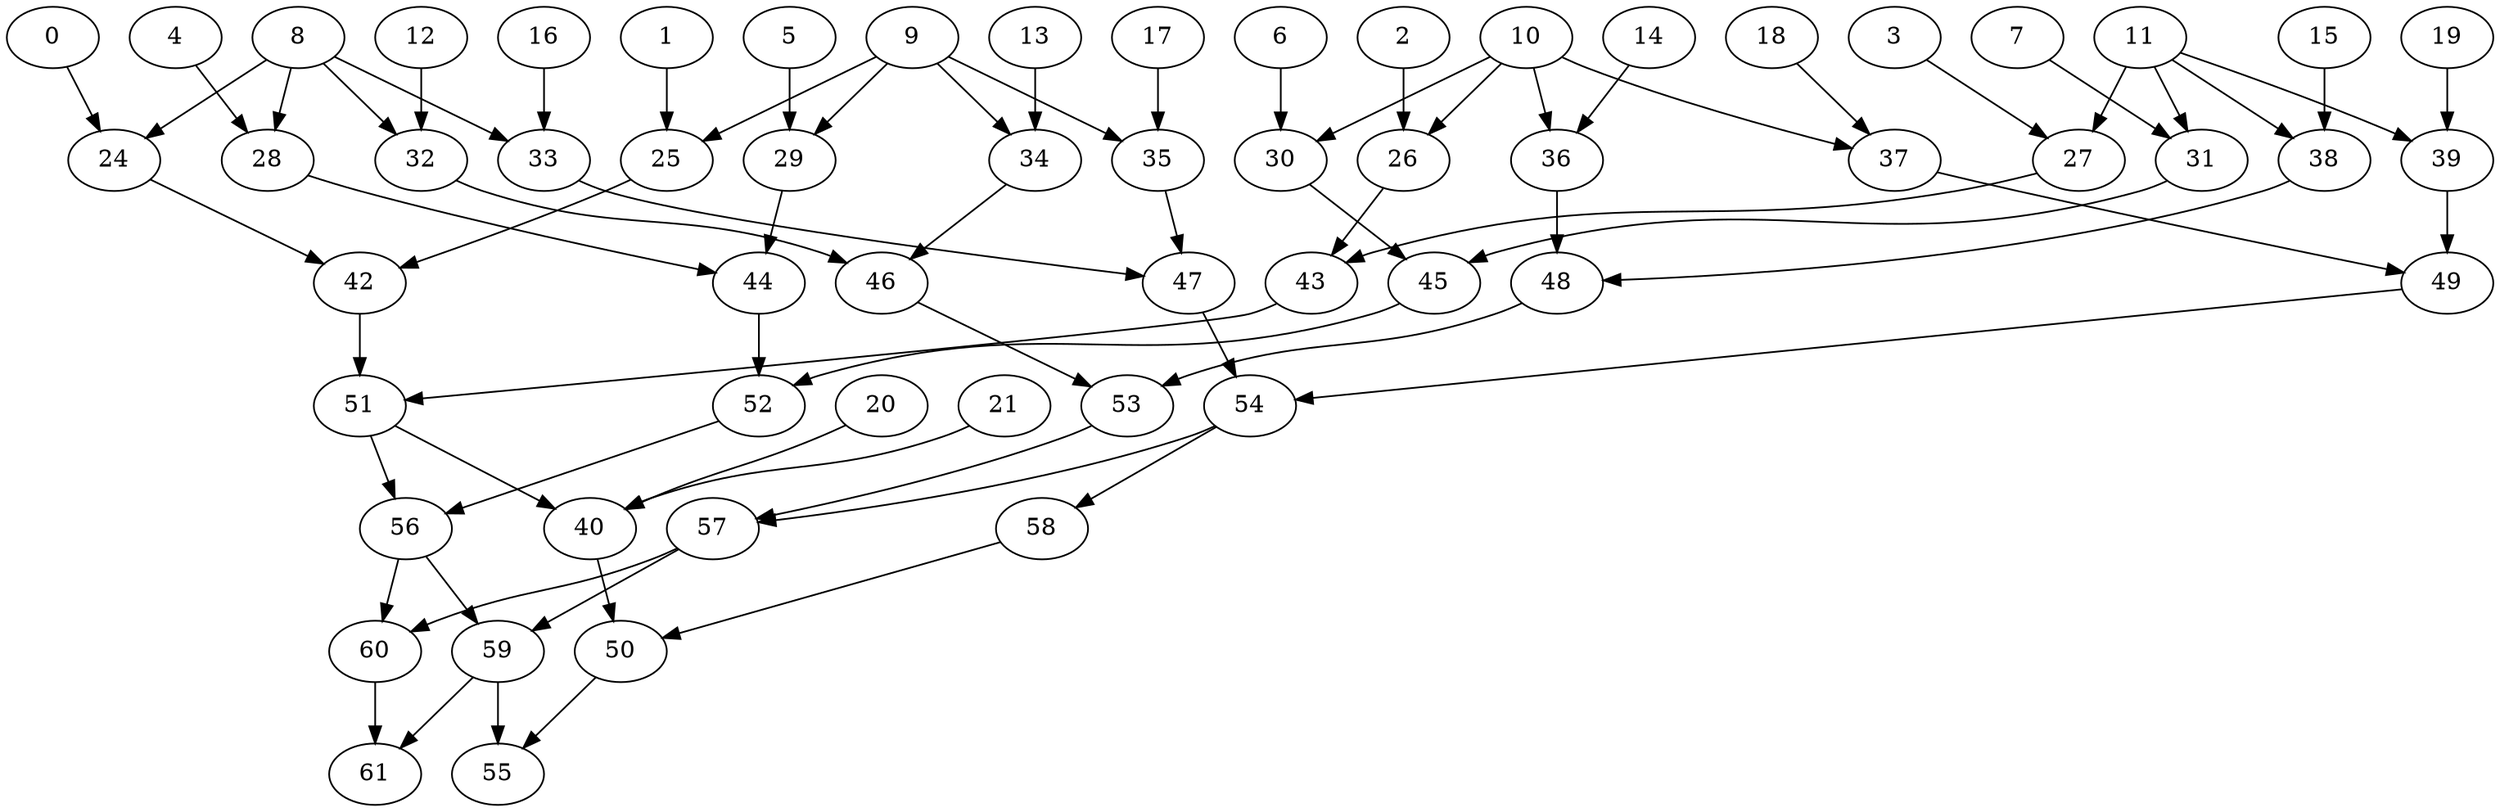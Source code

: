 digraph G {
    0;
    24;
    42;
    1;
    25;
    2;
    26;
    43;
    3;
    27;
    4;
    28;
    44;
    5;
    29;
    6;
    30;
    45;
    7;
    31;
    8;
    32;
    33;
    46;
    47;
    9;
    34;
    35;
    10;
    36;
    37;
    48;
    49;
    11;
    38;
    39;
    12;
    13;
    14;
    15;
    16;
    17;
    18;
    19;
    20;
    40;
    50;
    21;
    51;
    52;
    53;
    54;
    55;
    56;
    57;
    58;
    59;
    60;
    61;
    0 -> 24 [weight=0];
    24 -> 42 [weight=0];
    42 -> 51 [weight=1];
    1 -> 25 [weight=0];
    25 -> 42 [weight=0];
    2 -> 26 [weight=1];
    26 -> 43 [weight=1];
    43 -> 51 [weight=0];
    3 -> 27 [weight=0];
    27 -> 43 [weight=0];
    4 -> 28 [weight=0];
    28 -> 44 [weight=0];
    44 -> 52 [weight=3];
    5 -> 29 [weight=0];
    29 -> 44 [weight=0];
    6 -> 30 [weight=0];
    30 -> 45 [weight=0];
    45 -> 52 [weight=2];
    7 -> 31 [weight=0];
    31 -> 45 [weight=0];
    8 -> 24 [weight=0];
    8 -> 28 [weight=0];
    8 -> 32 [weight=0];
    8 -> 33 [weight=1];
    32 -> 46 [weight=1];
    33 -> 47 [weight=0];
    46 -> 53 [weight=0];
    47 -> 54 [weight=2];
    9 -> 25 [weight=0];
    9 -> 29 [weight=0];
    9 -> 34 [weight=0];
    9 -> 35 [weight=0];
    34 -> 46 [weight=0];
    35 -> 47 [weight=0];
    10 -> 26 [weight=0];
    10 -> 30 [weight=1];
    10 -> 36 [weight=0];
    10 -> 37 [weight=0];
    36 -> 48 [weight=1];
    37 -> 49 [weight=0];
    48 -> 53 [weight=1];
    49 -> 54 [weight=0];
    11 -> 27 [weight=1];
    11 -> 31 [weight=0];
    11 -> 38 [weight=0];
    11 -> 39 [weight=1];
    38 -> 48 [weight=0];
    39 -> 49 [weight=1];
    12 -> 32 [weight=0];
    13 -> 34 [weight=1];
    14 -> 36 [weight=0];
    15 -> 38 [weight=2];
    16 -> 33 [weight=1];
    17 -> 35 [weight=0];
    18 -> 37 [weight=0];
    19 -> 39 [weight=0];
    20 -> 40 [weight=0];
    40 -> 50 [weight=2];
    50 -> 55 [weight=0];
    21 -> 40 [weight=0];
    51 -> 40 [weight=0];
    51 -> 56 [weight=0];
    52 -> 56 [weight=0];
    53 -> 57 [weight=0];
    54 -> 57 [weight=0];
    54 -> 58 [weight=0];
    56 -> 59 [weight=1];
    56 -> 60 [weight=1];
    57 -> 59 [weight=2];
    57 -> 60 [weight=0];
    58 -> 50 [weight=0];
    59 -> 55 [weight=0];
    59 -> 61 [weight=0];
    60 -> 61 [weight=0];
}

